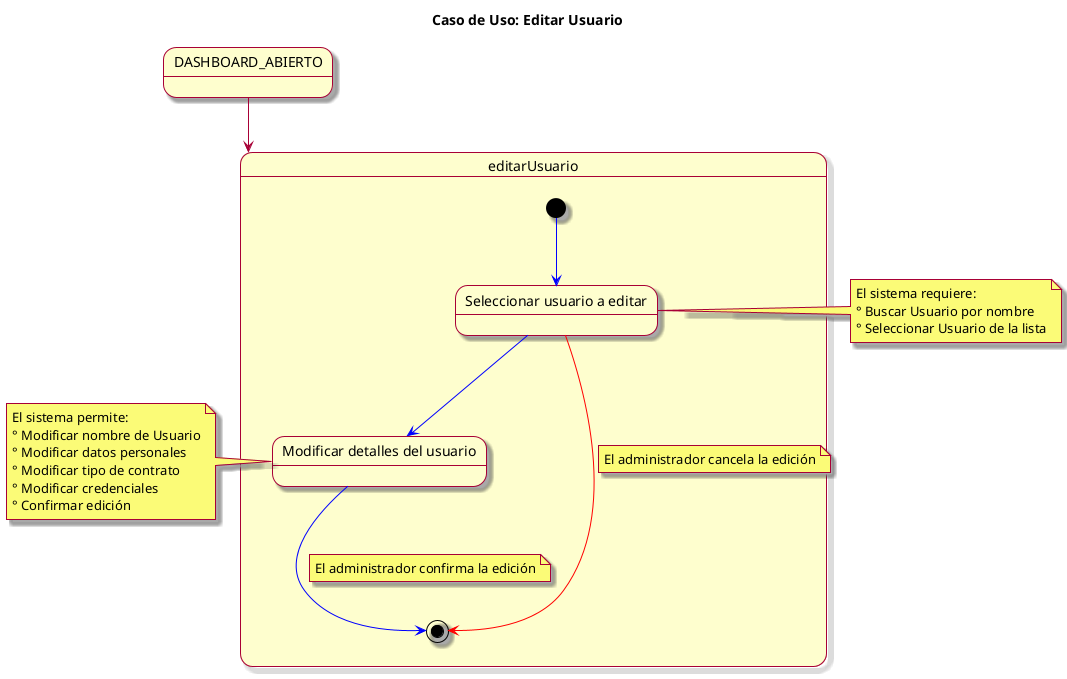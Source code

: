 @startuml
skin rose
title Caso de Uso: Editar Usuario

state DASHBOARD_ABIERTO

DASHBOARD_ABIERTO --> editarUsuario

state editarUsuario {
  [*] -[#blue]-> seleccionarUsuario
  state "Seleccionar usuario a editar" as seleccionarUsuario
  seleccionarUsuario -[#blue]-> modificarDetallesUsuario
  state "Modificar detalles del usuario" as modificarDetallesUsuario
  modificarDetallesUsuario -[#blue]-> [*]
  note on link: El administrador confirma la edición
  
  seleccionarUsuario -[#red]-> [*]
  note on link: El administrador cancela la edición
}

note left of modificarDetallesUsuario
  El sistema permite:
  ° Modificar nombre de Usuario
  ° Modificar datos personales
  ° Modificar tipo de contrato
  ° Modificar credenciales
  ° Confirmar edición
end note

note left of seleccionarUsuario
  El sistema requiere:
  ° Buscar Usuario por nombre
  ° Seleccionar Usuario de la lista
end note

@enduml
